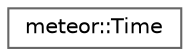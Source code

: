 digraph "Graphical Class Hierarchy"
{
 // LATEX_PDF_SIZE
  bgcolor="transparent";
  edge [fontname=Helvetica,fontsize=10,labelfontname=Helvetica,labelfontsize=10];
  node [fontname=Helvetica,fontsize=10,shape=box,height=0.2,width=0.4];
  rankdir="LR";
  Node0 [id="Node000000",label="meteor::Time",height=0.2,width=0.4,color="grey40", fillcolor="white", style="filled",URL="$classmeteor_1_1_time.html",tooltip="This class handles time function."];
}
